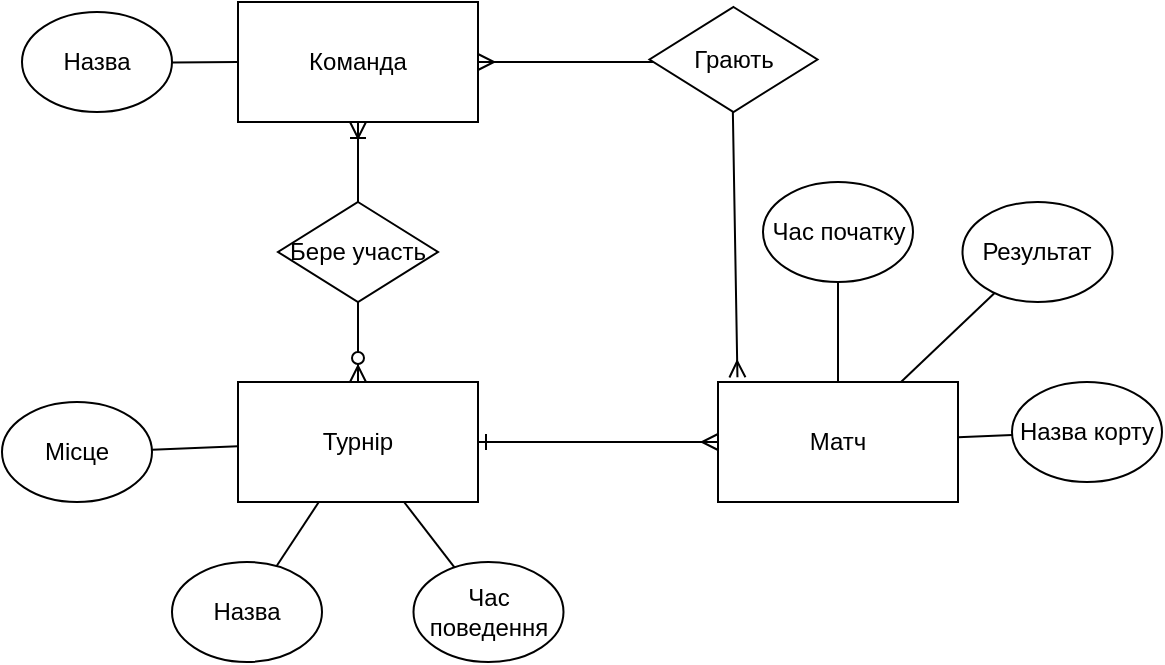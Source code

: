 <mxfile version="13.7.3" type="device"><diagram id="hBPETekjnQKZOFMG-QL0" name="Page-1"><mxGraphModel dx="868" dy="515" grid="1" gridSize="10" guides="1" tooltips="1" connect="1" arrows="1" fold="1" page="1" pageScale="1" pageWidth="850" pageHeight="1100" math="0" shadow="0"><root><mxCell id="0"/><mxCell id="1" parent="0"/><mxCell id="WIG5BSBQnlMrMJZ9xvjQ-1" value="Турнір" style="rounded=0;whiteSpace=wrap;html=1;" parent="1" vertex="1"><mxGeometry x="128" y="200" width="120" height="60" as="geometry"/></mxCell><mxCell id="WIG5BSBQnlMrMJZ9xvjQ-3" value="Команда" style="rounded=0;whiteSpace=wrap;html=1;" parent="1" vertex="1"><mxGeometry x="128" y="10" width="120" height="60" as="geometry"/></mxCell><mxCell id="WIG5BSBQnlMrMJZ9xvjQ-4" value="Матч" style="rounded=0;whiteSpace=wrap;html=1;" parent="1" vertex="1"><mxGeometry x="368" y="200" width="120" height="60" as="geometry"/></mxCell><mxCell id="WIG5BSBQnlMrMJZ9xvjQ-7" value="" style="endArrow=ERmany;html=1;startArrow=ERmany;startFill=0;endFill=0;exitX=0.081;exitY=-0.039;exitDx=0;exitDy=0;exitPerimeter=0;" parent="1" source="WIG5BSBQnlMrMJZ9xvjQ-4" target="WIG5BSBQnlMrMJZ9xvjQ-3" edge="1"><mxGeometry width="50" height="50" relative="1" as="geometry"><mxPoint x="438" y="270" as="sourcePoint"/><mxPoint x="438" y="330" as="targetPoint"/><Array as="points"><mxPoint x="375" y="40"/></Array></mxGeometry></mxCell><mxCell id="WIG5BSBQnlMrMJZ9xvjQ-8" value="" style="endArrow=ERoneToMany;html=1;endFill=0;" parent="1" source="WIG5BSBQnlMrMJZ9xvjQ-26" target="WIG5BSBQnlMrMJZ9xvjQ-3" edge="1"><mxGeometry width="50" height="50" relative="1" as="geometry"><mxPoint x="378" y="270" as="sourcePoint"/><mxPoint x="258" y="330" as="targetPoint"/></mxGeometry></mxCell><mxCell id="WIG5BSBQnlMrMJZ9xvjQ-9" value="" style="endArrow=ERone;html=1;startArrow=ERmany;startFill=0;endFill=0;" parent="1" source="WIG5BSBQnlMrMJZ9xvjQ-4" target="WIG5BSBQnlMrMJZ9xvjQ-1" edge="1"><mxGeometry width="50" height="50" relative="1" as="geometry"><mxPoint x="198" y="270" as="sourcePoint"/><mxPoint x="198" y="330" as="targetPoint"/></mxGeometry></mxCell><mxCell id="WIG5BSBQnlMrMJZ9xvjQ-13" style="edgeStyle=orthogonalEdgeStyle;rounded=0;orthogonalLoop=1;jettySize=auto;html=1;endArrow=none;endFill=0;" parent="1" source="WIG5BSBQnlMrMJZ9xvjQ-12" target="WIG5BSBQnlMrMJZ9xvjQ-4" edge="1"><mxGeometry relative="1" as="geometry"/></mxCell><mxCell id="WIG5BSBQnlMrMJZ9xvjQ-12" value="Час початку" style="ellipse;whiteSpace=wrap;html=1;" parent="1" vertex="1"><mxGeometry x="390.5" y="100" width="75" height="50" as="geometry"/></mxCell><mxCell id="WIG5BSBQnlMrMJZ9xvjQ-18" value="Результат" style="ellipse;whiteSpace=wrap;html=1;" parent="1" vertex="1"><mxGeometry x="490.25" y="110" width="75" height="50" as="geometry"/></mxCell><mxCell id="WIG5BSBQnlMrMJZ9xvjQ-19" value="" style="endArrow=none;html=1;" parent="1" source="WIG5BSBQnlMrMJZ9xvjQ-18" target="WIG5BSBQnlMrMJZ9xvjQ-4" edge="1"><mxGeometry width="50" height="50" relative="1" as="geometry"><mxPoint x="571.834" y="196.012" as="sourcePoint"/><mxPoint x="498" y="220.299" as="targetPoint"/></mxGeometry></mxCell><mxCell id="WIG5BSBQnlMrMJZ9xvjQ-21" value="" style="endArrow=none;html=1;" parent="1" target="WIG5BSBQnlMrMJZ9xvjQ-4" edge="1"><mxGeometry width="50" height="50" relative="1" as="geometry"><mxPoint x="351" y="230" as="sourcePoint"/><mxPoint x="498" y="245.217" as="targetPoint"/></mxGeometry></mxCell><mxCell id="WIG5BSBQnlMrMJZ9xvjQ-24" value="Назва корту" style="ellipse;whiteSpace=wrap;html=1;" parent="1" vertex="1"><mxGeometry x="515" y="200" width="75" height="50" as="geometry"/></mxCell><mxCell id="WIG5BSBQnlMrMJZ9xvjQ-25" value="" style="endArrow=none;html=1;" parent="1" source="WIG5BSBQnlMrMJZ9xvjQ-24" target="WIG5BSBQnlMrMJZ9xvjQ-4" edge="1"><mxGeometry width="50" height="50" relative="1" as="geometry"><mxPoint x="507.4" y="156.895" as="sourcePoint"/><mxPoint x="463" y="210" as="targetPoint"/></mxGeometry></mxCell><mxCell id="WIG5BSBQnlMrMJZ9xvjQ-26" value="Бере участь" style="rhombus;whiteSpace=wrap;html=1;" parent="1" vertex="1"><mxGeometry x="148" y="110" width="80" height="50" as="geometry"/></mxCell><mxCell id="WIG5BSBQnlMrMJZ9xvjQ-27" value="" style="endArrow=none;html=1;endFill=0;startArrow=ERzeroToMany;startFill=1;" parent="1" source="WIG5BSBQnlMrMJZ9xvjQ-1" target="WIG5BSBQnlMrMJZ9xvjQ-26" edge="1"><mxGeometry width="50" height="50" relative="1" as="geometry"><mxPoint x="188" y="200" as="sourcePoint"/><mxPoint x="188" y="70" as="targetPoint"/></mxGeometry></mxCell><mxCell id="WIG5BSBQnlMrMJZ9xvjQ-38" value="Назва" style="ellipse;whiteSpace=wrap;html=1;" parent="1" vertex="1"><mxGeometry x="95" y="290" width="75" height="50" as="geometry"/></mxCell><mxCell id="WIG5BSBQnlMrMJZ9xvjQ-39" value="Час поведення" style="ellipse;whiteSpace=wrap;html=1;" parent="1" vertex="1"><mxGeometry x="215.75" y="290" width="75" height="50" as="geometry"/></mxCell><mxCell id="WIG5BSBQnlMrMJZ9xvjQ-40" value="" style="endArrow=none;html=1;" parent="1" source="WIG5BSBQnlMrMJZ9xvjQ-38" target="WIG5BSBQnlMrMJZ9xvjQ-1" edge="1"><mxGeometry width="50" height="50" relative="1" as="geometry"><mxPoint x="-65" y="360" as="sourcePoint"/><mxPoint x="-15" y="310" as="targetPoint"/></mxGeometry></mxCell><mxCell id="WIG5BSBQnlMrMJZ9xvjQ-41" value="" style="endArrow=none;html=1;" parent="1" source="WIG5BSBQnlMrMJZ9xvjQ-39" target="WIG5BSBQnlMrMJZ9xvjQ-1" edge="1"><mxGeometry width="50" height="50" relative="1" as="geometry"><mxPoint x="157.146" y="301.985" as="sourcePoint"/><mxPoint x="178.412" y="270" as="targetPoint"/></mxGeometry></mxCell><mxCell id="WIG5BSBQnlMrMJZ9xvjQ-42" value="Назва" style="ellipse;whiteSpace=wrap;html=1;" parent="1" vertex="1"><mxGeometry x="20" y="15" width="75" height="50" as="geometry"/></mxCell><mxCell id="WIG5BSBQnlMrMJZ9xvjQ-43" value="" style="endArrow=none;html=1;" parent="1" source="WIG5BSBQnlMrMJZ9xvjQ-42" target="WIG5BSBQnlMrMJZ9xvjQ-3" edge="1"><mxGeometry width="50" height="50" relative="1" as="geometry"><mxPoint x="157.146" y="301.985" as="sourcePoint"/><mxPoint x="178.412" y="270" as="targetPoint"/></mxGeometry></mxCell><mxCell id="WIG5BSBQnlMrMJZ9xvjQ-44" value="Грають" style="rhombus;whiteSpace=wrap;html=1;" parent="1" vertex="1"><mxGeometry x="333.75" y="12.5" width="84" height="52.5" as="geometry"/></mxCell><mxCell id="inuh7g460RohAHgjYGlP-29" value="Місце" style="ellipse;whiteSpace=wrap;html=1;" parent="1" vertex="1"><mxGeometry x="10" y="210" width="75" height="50" as="geometry"/></mxCell><mxCell id="inuh7g460RohAHgjYGlP-31" value="" style="endArrow=none;html=1;" parent="1" source="inuh7g460RohAHgjYGlP-29" target="WIG5BSBQnlMrMJZ9xvjQ-1" edge="1"><mxGeometry width="50" height="50" relative="1" as="geometry"><mxPoint x="157.452" y="302.073" as="sourcePoint"/><mxPoint x="178.412" y="270" as="targetPoint"/></mxGeometry></mxCell></root></mxGraphModel></diagram></mxfile>